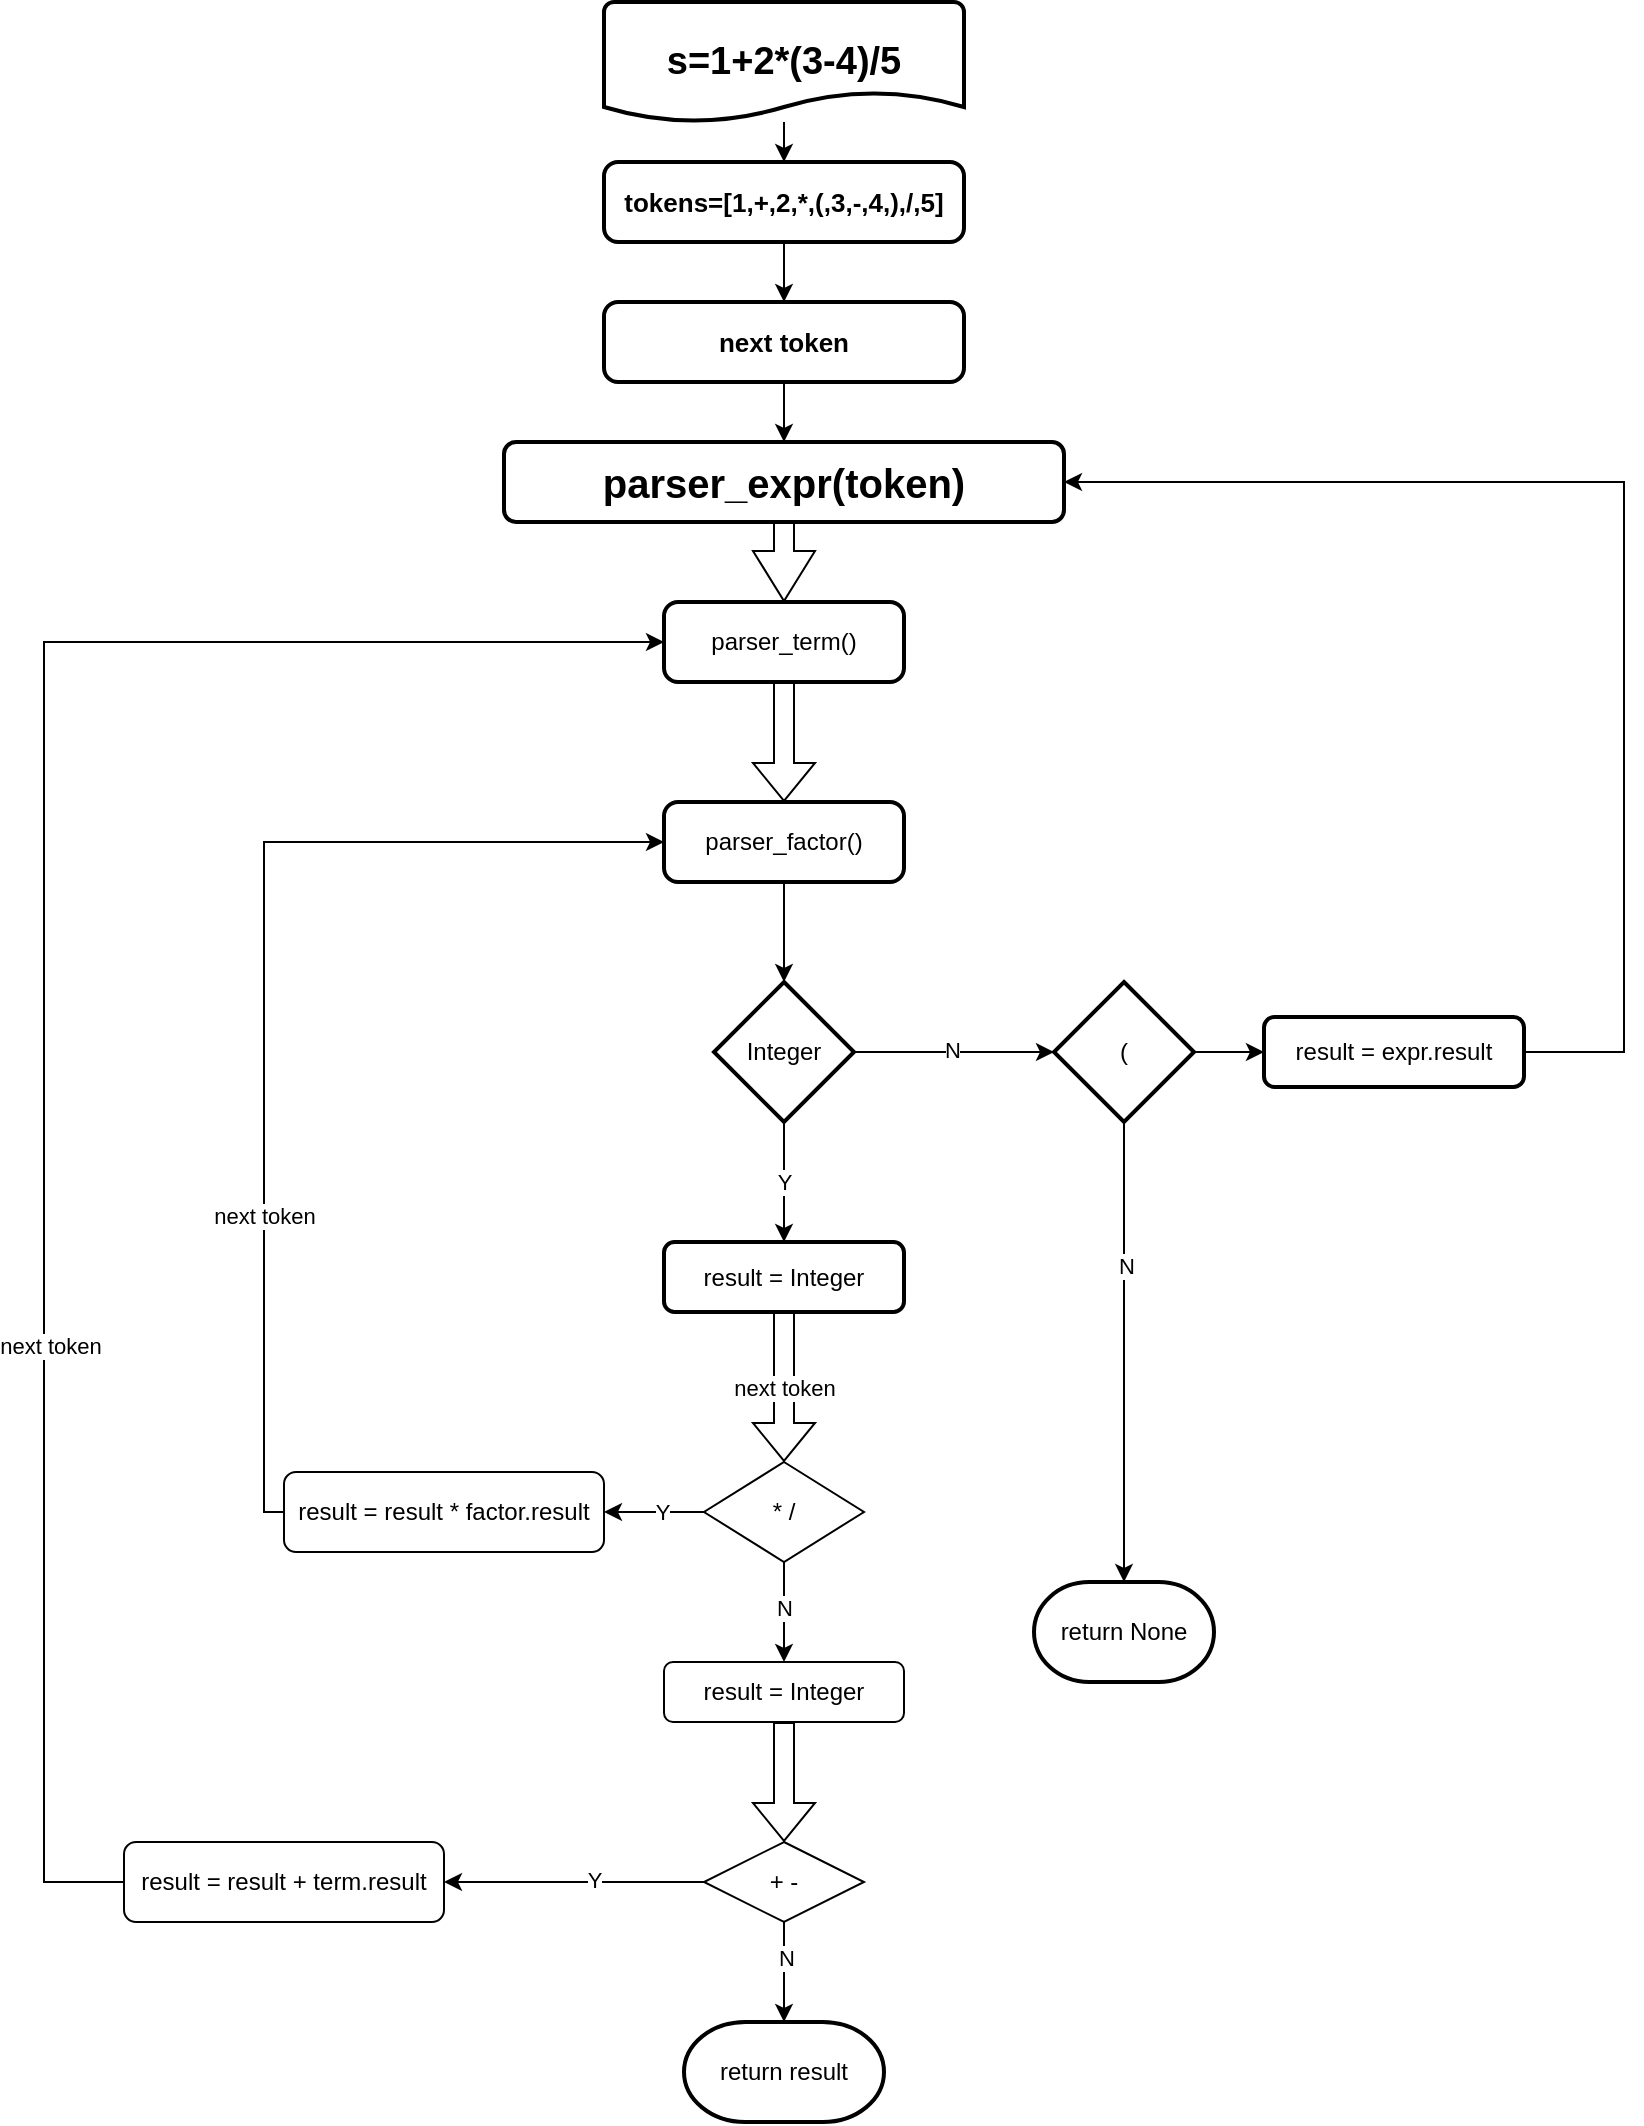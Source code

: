 <mxfile version="21.0.2" type="github">
  <diagram id="C5RBs43oDa-KdzZeNtuy" name="Page-1">
    <mxGraphModel dx="1822" dy="559" grid="1" gridSize="10" guides="1" tooltips="1" connect="1" arrows="1" fold="1" page="1" pageScale="1" pageWidth="827" pageHeight="1169" math="0" shadow="0">
      <root>
        <mxCell id="WIyWlLk6GJQsqaUBKTNV-0" />
        <mxCell id="WIyWlLk6GJQsqaUBKTNV-1" parent="WIyWlLk6GJQsqaUBKTNV-0" />
        <mxCell id="WIyWlLk6GJQsqaUBKTNV-2" value="" style="rounded=0;html=1;jettySize=auto;orthogonalLoop=1;fontSize=11;endArrow=block;endFill=0;endSize=8;strokeWidth=1;shadow=0;labelBackgroundColor=none;edgeStyle=orthogonalEdgeStyle;entryX=0.5;entryY=0;entryDx=0;entryDy=0;shape=flexArrow;" parent="WIyWlLk6GJQsqaUBKTNV-1" source="WIyWlLk6GJQsqaUBKTNV-3" target="W81rKzVmBqfAtY-zYO3Z-6" edge="1">
          <mxGeometry relative="1" as="geometry" />
        </mxCell>
        <mxCell id="WIyWlLk6GJQsqaUBKTNV-3" value="parser_expr(token)" style="rounded=1;whiteSpace=wrap;html=1;fontSize=20;glass=0;strokeWidth=2;shadow=0;fontStyle=1" parent="WIyWlLk6GJQsqaUBKTNV-1" vertex="1">
          <mxGeometry x="200" y="290" width="280" height="40" as="geometry" />
        </mxCell>
        <mxCell id="W81rKzVmBqfAtY-zYO3Z-12" value="" style="edgeStyle=orthogonalEdgeStyle;rounded=0;orthogonalLoop=1;jettySize=auto;html=1;" edge="1" parent="WIyWlLk6GJQsqaUBKTNV-1" source="W81rKzVmBqfAtY-zYO3Z-1" target="W81rKzVmBqfAtY-zYO3Z-11">
          <mxGeometry relative="1" as="geometry" />
        </mxCell>
        <mxCell id="W81rKzVmBqfAtY-zYO3Z-1" value="s=1+2*(3-4)/5" style="strokeWidth=2;html=1;shape=mxgraph.flowchart.document2;whiteSpace=wrap;size=0.25;fontSize=19;fontStyle=1" vertex="1" parent="WIyWlLk6GJQsqaUBKTNV-1">
          <mxGeometry x="250" y="70" width="180" height="60" as="geometry" />
        </mxCell>
        <mxCell id="W81rKzVmBqfAtY-zYO3Z-8" value="" style="edgeStyle=orthogonalEdgeStyle;rounded=0;orthogonalLoop=1;jettySize=auto;html=1;shape=flexArrow;" edge="1" parent="WIyWlLk6GJQsqaUBKTNV-1" source="W81rKzVmBqfAtY-zYO3Z-6" target="W81rKzVmBqfAtY-zYO3Z-7">
          <mxGeometry relative="1" as="geometry" />
        </mxCell>
        <mxCell id="W81rKzVmBqfAtY-zYO3Z-6" value="parser_term()" style="rounded=1;whiteSpace=wrap;html=1;absoluteArcSize=1;arcSize=14;strokeWidth=2;" vertex="1" parent="WIyWlLk6GJQsqaUBKTNV-1">
          <mxGeometry x="280" y="370" width="120" height="40" as="geometry" />
        </mxCell>
        <mxCell id="W81rKzVmBqfAtY-zYO3Z-10" value="" style="edgeStyle=orthogonalEdgeStyle;rounded=0;orthogonalLoop=1;jettySize=auto;html=1;" edge="1" parent="WIyWlLk6GJQsqaUBKTNV-1" source="W81rKzVmBqfAtY-zYO3Z-7" target="W81rKzVmBqfAtY-zYO3Z-9">
          <mxGeometry relative="1" as="geometry" />
        </mxCell>
        <mxCell id="W81rKzVmBqfAtY-zYO3Z-7" value="parser_factor()" style="rounded=1;whiteSpace=wrap;html=1;absoluteArcSize=1;arcSize=14;strokeWidth=2;" vertex="1" parent="WIyWlLk6GJQsqaUBKTNV-1">
          <mxGeometry x="280" y="470" width="120" height="40" as="geometry" />
        </mxCell>
        <mxCell id="W81rKzVmBqfAtY-zYO3Z-30" value="" style="edgeStyle=orthogonalEdgeStyle;rounded=0;orthogonalLoop=1;jettySize=auto;html=1;" edge="1" parent="WIyWlLk6GJQsqaUBKTNV-1" source="W81rKzVmBqfAtY-zYO3Z-9" target="W81rKzVmBqfAtY-zYO3Z-29">
          <mxGeometry relative="1" as="geometry" />
        </mxCell>
        <mxCell id="W81rKzVmBqfAtY-zYO3Z-37" value="N" style="edgeLabel;html=1;align=center;verticalAlign=middle;resizable=0;points=[];" vertex="1" connectable="0" parent="W81rKzVmBqfAtY-zYO3Z-30">
          <mxGeometry x="-0.033" y="1" relative="1" as="geometry">
            <mxPoint as="offset" />
          </mxGeometry>
        </mxCell>
        <mxCell id="W81rKzVmBqfAtY-zYO3Z-40" value="Y" style="edgeStyle=orthogonalEdgeStyle;rounded=0;orthogonalLoop=1;jettySize=auto;html=1;" edge="1" parent="WIyWlLk6GJQsqaUBKTNV-1" source="W81rKzVmBqfAtY-zYO3Z-9" target="W81rKzVmBqfAtY-zYO3Z-39">
          <mxGeometry relative="1" as="geometry" />
        </mxCell>
        <mxCell id="W81rKzVmBqfAtY-zYO3Z-9" value="Integer" style="strokeWidth=2;html=1;shape=mxgraph.flowchart.decision;whiteSpace=wrap;" vertex="1" parent="WIyWlLk6GJQsqaUBKTNV-1">
          <mxGeometry x="305" y="560" width="70" height="70" as="geometry" />
        </mxCell>
        <mxCell id="W81rKzVmBqfAtY-zYO3Z-48" value="" style="edgeStyle=orthogonalEdgeStyle;rounded=0;orthogonalLoop=1;jettySize=auto;html=1;" edge="1" parent="WIyWlLk6GJQsqaUBKTNV-1" source="W81rKzVmBqfAtY-zYO3Z-11" target="W81rKzVmBqfAtY-zYO3Z-43">
          <mxGeometry relative="1" as="geometry" />
        </mxCell>
        <mxCell id="W81rKzVmBqfAtY-zYO3Z-11" value="tokens=[1,+,2,*,(,3,-,4,),/,5]" style="rounded=1;whiteSpace=wrap;html=1;absoluteArcSize=1;arcSize=14;strokeWidth=2;fontSize=13;fontStyle=1" vertex="1" parent="WIyWlLk6GJQsqaUBKTNV-1">
          <mxGeometry x="250" y="150" width="180" height="40" as="geometry" />
        </mxCell>
        <mxCell id="W81rKzVmBqfAtY-zYO3Z-35" value="" style="edgeStyle=orthogonalEdgeStyle;rounded=0;orthogonalLoop=1;jettySize=auto;html=1;entryX=0.5;entryY=0;entryDx=0;entryDy=0;entryPerimeter=0;" edge="1" parent="WIyWlLk6GJQsqaUBKTNV-1" source="W81rKzVmBqfAtY-zYO3Z-29" target="W81rKzVmBqfAtY-zYO3Z-36">
          <mxGeometry relative="1" as="geometry">
            <mxPoint x="509" y="790" as="targetPoint" />
          </mxGeometry>
        </mxCell>
        <mxCell id="W81rKzVmBqfAtY-zYO3Z-38" value="N" style="edgeLabel;html=1;align=center;verticalAlign=middle;resizable=0;points=[];" vertex="1" connectable="0" parent="W81rKzVmBqfAtY-zYO3Z-35">
          <mxGeometry x="-0.373" y="1" relative="1" as="geometry">
            <mxPoint as="offset" />
          </mxGeometry>
        </mxCell>
        <mxCell id="W81rKzVmBqfAtY-zYO3Z-83" value="" style="edgeStyle=orthogonalEdgeStyle;rounded=0;orthogonalLoop=1;jettySize=auto;html=1;" edge="1" parent="WIyWlLk6GJQsqaUBKTNV-1" source="W81rKzVmBqfAtY-zYO3Z-29" target="W81rKzVmBqfAtY-zYO3Z-79">
          <mxGeometry relative="1" as="geometry" />
        </mxCell>
        <mxCell id="W81rKzVmBqfAtY-zYO3Z-29" value="(" style="strokeWidth=2;html=1;shape=mxgraph.flowchart.decision;whiteSpace=wrap;" vertex="1" parent="WIyWlLk6GJQsqaUBKTNV-1">
          <mxGeometry x="475" y="560" width="70" height="70" as="geometry" />
        </mxCell>
        <mxCell id="W81rKzVmBqfAtY-zYO3Z-36" value="return None" style="strokeWidth=2;html=1;shape=mxgraph.flowchart.terminator;whiteSpace=wrap;" vertex="1" parent="WIyWlLk6GJQsqaUBKTNV-1">
          <mxGeometry x="465" y="860" width="90" height="50" as="geometry" />
        </mxCell>
        <mxCell id="W81rKzVmBqfAtY-zYO3Z-39" value="result = Integer" style="rounded=1;whiteSpace=wrap;html=1;strokeWidth=2;" vertex="1" parent="WIyWlLk6GJQsqaUBKTNV-1">
          <mxGeometry x="280" y="690" width="120" height="35" as="geometry" />
        </mxCell>
        <mxCell id="W81rKzVmBqfAtY-zYO3Z-43" value="next token" style="rounded=1;whiteSpace=wrap;html=1;absoluteArcSize=1;arcSize=14;strokeWidth=2;fontSize=13;fontStyle=1" vertex="1" parent="WIyWlLk6GJQsqaUBKTNV-1">
          <mxGeometry x="250" y="220" width="180" height="40" as="geometry" />
        </mxCell>
        <mxCell id="W81rKzVmBqfAtY-zYO3Z-50" value="" style="endArrow=classic;html=1;rounded=0;exitX=0.5;exitY=1;exitDx=0;exitDy=0;entryX=0.5;entryY=0;entryDx=0;entryDy=0;" edge="1" parent="WIyWlLk6GJQsqaUBKTNV-1" source="W81rKzVmBqfAtY-zYO3Z-43" target="WIyWlLk6GJQsqaUBKTNV-3">
          <mxGeometry width="50" height="50" relative="1" as="geometry">
            <mxPoint x="340" y="270" as="sourcePoint" />
            <mxPoint x="590" y="380" as="targetPoint" />
          </mxGeometry>
        </mxCell>
        <mxCell id="W81rKzVmBqfAtY-zYO3Z-53" value="next token" style="edgeStyle=orthogonalEdgeStyle;rounded=0;orthogonalLoop=1;jettySize=auto;html=1;shape=flexArrow;exitX=0.5;exitY=1;exitDx=0;exitDy=0;" edge="1" parent="WIyWlLk6GJQsqaUBKTNV-1" source="W81rKzVmBqfAtY-zYO3Z-39" target="W81rKzVmBqfAtY-zYO3Z-54">
          <mxGeometry relative="1" as="geometry">
            <mxPoint x="340" y="820" as="sourcePoint" />
            <mxPoint x="340" y="895" as="targetPoint" />
          </mxGeometry>
        </mxCell>
        <mxCell id="W81rKzVmBqfAtY-zYO3Z-56" value="" style="edgeStyle=orthogonalEdgeStyle;rounded=0;orthogonalLoop=1;jettySize=auto;html=1;entryX=0.5;entryY=0;entryDx=0;entryDy=0;" edge="1" parent="WIyWlLk6GJQsqaUBKTNV-1" source="W81rKzVmBqfAtY-zYO3Z-54" target="W81rKzVmBqfAtY-zYO3Z-64">
          <mxGeometry relative="1" as="geometry">
            <mxPoint x="340" y="960" as="targetPoint" />
          </mxGeometry>
        </mxCell>
        <mxCell id="W81rKzVmBqfAtY-zYO3Z-57" value="N" style="edgeLabel;html=1;align=center;verticalAlign=middle;resizable=0;points=[];" vertex="1" connectable="0" parent="W81rKzVmBqfAtY-zYO3Z-56">
          <mxGeometry x="-0.11" relative="1" as="geometry">
            <mxPoint as="offset" />
          </mxGeometry>
        </mxCell>
        <mxCell id="W81rKzVmBqfAtY-zYO3Z-59" value="" style="edgeStyle=orthogonalEdgeStyle;rounded=0;orthogonalLoop=1;jettySize=auto;html=1;" edge="1" parent="WIyWlLk6GJQsqaUBKTNV-1" source="W81rKzVmBqfAtY-zYO3Z-54" target="W81rKzVmBqfAtY-zYO3Z-58">
          <mxGeometry relative="1" as="geometry" />
        </mxCell>
        <mxCell id="W81rKzVmBqfAtY-zYO3Z-60" value="Y" style="edgeLabel;html=1;align=center;verticalAlign=middle;resizable=0;points=[];" vertex="1" connectable="0" parent="W81rKzVmBqfAtY-zYO3Z-59">
          <mxGeometry x="-0.167" relative="1" as="geometry">
            <mxPoint as="offset" />
          </mxGeometry>
        </mxCell>
        <mxCell id="W81rKzVmBqfAtY-zYO3Z-54" value="* /" style="rhombus;whiteSpace=wrap;html=1;" vertex="1" parent="WIyWlLk6GJQsqaUBKTNV-1">
          <mxGeometry x="300" y="800" width="80" height="50" as="geometry" />
        </mxCell>
        <mxCell id="W81rKzVmBqfAtY-zYO3Z-58" value="result = result * factor.result" style="rounded=1;whiteSpace=wrap;html=1;" vertex="1" parent="WIyWlLk6GJQsqaUBKTNV-1">
          <mxGeometry x="90" y="805" width="160" height="40" as="geometry" />
        </mxCell>
        <mxCell id="W81rKzVmBqfAtY-zYO3Z-61" value="" style="endArrow=classic;html=1;rounded=0;exitX=0;exitY=0.5;exitDx=0;exitDy=0;entryX=0;entryY=0.5;entryDx=0;entryDy=0;" edge="1" parent="WIyWlLk6GJQsqaUBKTNV-1" source="W81rKzVmBqfAtY-zYO3Z-58" target="W81rKzVmBqfAtY-zYO3Z-7">
          <mxGeometry width="50" height="50" relative="1" as="geometry">
            <mxPoint x="490" y="780" as="sourcePoint" />
            <mxPoint x="80" y="440" as="targetPoint" />
            <Array as="points">
              <mxPoint x="80" y="825" />
              <mxPoint x="80" y="490" />
            </Array>
          </mxGeometry>
        </mxCell>
        <mxCell id="W81rKzVmBqfAtY-zYO3Z-75" value="next token" style="edgeLabel;html=1;align=center;verticalAlign=middle;resizable=0;points=[];" vertex="1" connectable="0" parent="W81rKzVmBqfAtY-zYO3Z-61">
          <mxGeometry x="-0.421" relative="1" as="geometry">
            <mxPoint as="offset" />
          </mxGeometry>
        </mxCell>
        <mxCell id="W81rKzVmBqfAtY-zYO3Z-66" value="" style="edgeStyle=orthogonalEdgeStyle;rounded=0;orthogonalLoop=1;jettySize=auto;html=1;shape=flexArrow;" edge="1" parent="WIyWlLk6GJQsqaUBKTNV-1" source="W81rKzVmBqfAtY-zYO3Z-64" target="W81rKzVmBqfAtY-zYO3Z-67">
          <mxGeometry relative="1" as="geometry">
            <mxPoint x="340" y="1050" as="targetPoint" />
          </mxGeometry>
        </mxCell>
        <mxCell id="W81rKzVmBqfAtY-zYO3Z-64" value="result = Integer" style="rounded=1;whiteSpace=wrap;html=1;" vertex="1" parent="WIyWlLk6GJQsqaUBKTNV-1">
          <mxGeometry x="280" y="900" width="120" height="30" as="geometry" />
        </mxCell>
        <mxCell id="W81rKzVmBqfAtY-zYO3Z-69" value="" style="edgeStyle=orthogonalEdgeStyle;rounded=0;orthogonalLoop=1;jettySize=auto;html=1;" edge="1" parent="WIyWlLk6GJQsqaUBKTNV-1" source="W81rKzVmBqfAtY-zYO3Z-67" target="W81rKzVmBqfAtY-zYO3Z-68">
          <mxGeometry relative="1" as="geometry" />
        </mxCell>
        <mxCell id="W81rKzVmBqfAtY-zYO3Z-70" value="N" style="edgeLabel;html=1;align=center;verticalAlign=middle;resizable=0;points=[];" vertex="1" connectable="0" parent="W81rKzVmBqfAtY-zYO3Z-69">
          <mxGeometry x="-0.31" y="1" relative="1" as="geometry">
            <mxPoint as="offset" />
          </mxGeometry>
        </mxCell>
        <mxCell id="W81rKzVmBqfAtY-zYO3Z-72" value="" style="edgeStyle=orthogonalEdgeStyle;rounded=0;orthogonalLoop=1;jettySize=auto;html=1;" edge="1" parent="WIyWlLk6GJQsqaUBKTNV-1" source="W81rKzVmBqfAtY-zYO3Z-67" target="W81rKzVmBqfAtY-zYO3Z-71">
          <mxGeometry relative="1" as="geometry" />
        </mxCell>
        <mxCell id="W81rKzVmBqfAtY-zYO3Z-73" value="Y" style="edgeLabel;html=1;align=center;verticalAlign=middle;resizable=0;points=[];" vertex="1" connectable="0" parent="W81rKzVmBqfAtY-zYO3Z-72">
          <mxGeometry x="-0.146" y="-1" relative="1" as="geometry">
            <mxPoint as="offset" />
          </mxGeometry>
        </mxCell>
        <mxCell id="W81rKzVmBqfAtY-zYO3Z-67" value="+ -" style="rhombus;whiteSpace=wrap;html=1;" vertex="1" parent="WIyWlLk6GJQsqaUBKTNV-1">
          <mxGeometry x="300" y="990" width="80" height="40" as="geometry" />
        </mxCell>
        <mxCell id="W81rKzVmBqfAtY-zYO3Z-68" value="return result" style="strokeWidth=2;html=1;shape=mxgraph.flowchart.terminator;whiteSpace=wrap;" vertex="1" parent="WIyWlLk6GJQsqaUBKTNV-1">
          <mxGeometry x="290" y="1080" width="100" height="50" as="geometry" />
        </mxCell>
        <mxCell id="W81rKzVmBqfAtY-zYO3Z-71" value="result = result + term.result" style="rounded=1;whiteSpace=wrap;html=1;" vertex="1" parent="WIyWlLk6GJQsqaUBKTNV-1">
          <mxGeometry x="10" y="990" width="160" height="40" as="geometry" />
        </mxCell>
        <mxCell id="W81rKzVmBqfAtY-zYO3Z-74" value="" style="endArrow=classic;html=1;rounded=0;entryX=0;entryY=0.5;entryDx=0;entryDy=0;exitX=0;exitY=0.5;exitDx=0;exitDy=0;" edge="1" parent="WIyWlLk6GJQsqaUBKTNV-1" source="W81rKzVmBqfAtY-zYO3Z-71" target="W81rKzVmBqfAtY-zYO3Z-6">
          <mxGeometry width="50" height="50" relative="1" as="geometry">
            <mxPoint x="100" y="1110" as="sourcePoint" />
            <mxPoint x="-30" y="390" as="targetPoint" />
            <Array as="points">
              <mxPoint x="-30" y="1010" />
              <mxPoint x="-30" y="390" />
            </Array>
          </mxGeometry>
        </mxCell>
        <mxCell id="W81rKzVmBqfAtY-zYO3Z-76" value="next token" style="edgeLabel;html=1;align=center;verticalAlign=middle;resizable=0;points=[];" vertex="1" connectable="0" parent="W81rKzVmBqfAtY-zYO3Z-74">
          <mxGeometry x="-0.364" y="-3" relative="1" as="geometry">
            <mxPoint as="offset" />
          </mxGeometry>
        </mxCell>
        <mxCell id="W81rKzVmBqfAtY-zYO3Z-79" value="result = expr.result" style="rounded=1;whiteSpace=wrap;html=1;strokeWidth=2;" vertex="1" parent="WIyWlLk6GJQsqaUBKTNV-1">
          <mxGeometry x="580" y="577.5" width="130" height="35" as="geometry" />
        </mxCell>
        <mxCell id="W81rKzVmBqfAtY-zYO3Z-84" value="" style="endArrow=classic;html=1;rounded=0;exitX=1;exitY=0.5;exitDx=0;exitDy=0;" edge="1" parent="WIyWlLk6GJQsqaUBKTNV-1" source="W81rKzVmBqfAtY-zYO3Z-79" target="WIyWlLk6GJQsqaUBKTNV-3">
          <mxGeometry width="50" height="50" relative="1" as="geometry">
            <mxPoint x="410" y="460" as="sourcePoint" />
            <mxPoint x="760" y="310" as="targetPoint" />
            <Array as="points">
              <mxPoint x="760" y="595" />
              <mxPoint x="760" y="310" />
              <mxPoint x="480" y="310" />
            </Array>
          </mxGeometry>
        </mxCell>
      </root>
    </mxGraphModel>
  </diagram>
</mxfile>
